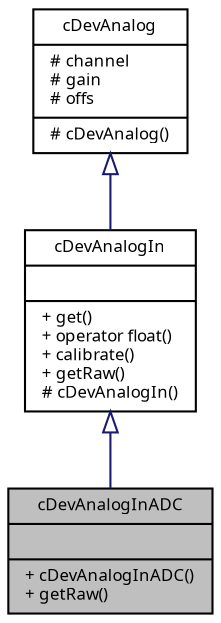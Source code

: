 digraph "cDevAnalogInADC"
{
  edge [fontname="Sans",fontsize="8",labelfontname="Sans",labelfontsize="8"];
  node [fontname="Sans",fontsize="8",shape=record];
  Node1 [label="{cDevAnalogInADC\n||+ cDevAnalogInADC()\l+ getRaw()\l}",height=0.2,width=0.4,color="black", fillcolor="grey75", style="filled", fontcolor="black"];
  Node2 -> Node1 [dir="back",color="midnightblue",fontsize="8",style="solid",arrowtail="onormal",fontname="Sans"];
  Node2 [label="{cDevAnalogIn\n||+ get()\l+ operator float()\l+ calibrate()\l+ getRaw()\l# cDevAnalogIn()\l}",height=0.2,width=0.4,color="black", fillcolor="white", style="filled",URL="$classc_dev_analog_in.html",tooltip="Abstract class for analog input devices. "];
  Node3 -> Node2 [dir="back",color="midnightblue",fontsize="8",style="solid",arrowtail="onormal",fontname="Sans"];
  Node3 [label="{cDevAnalog\n|# channel\l# gain\l# offs\l|# cDevAnalog()\l}",height=0.2,width=0.4,color="black", fillcolor="white", style="filled",URL="$classc_dev_analog.html",tooltip="Access to analog I/O devices. "];
}
